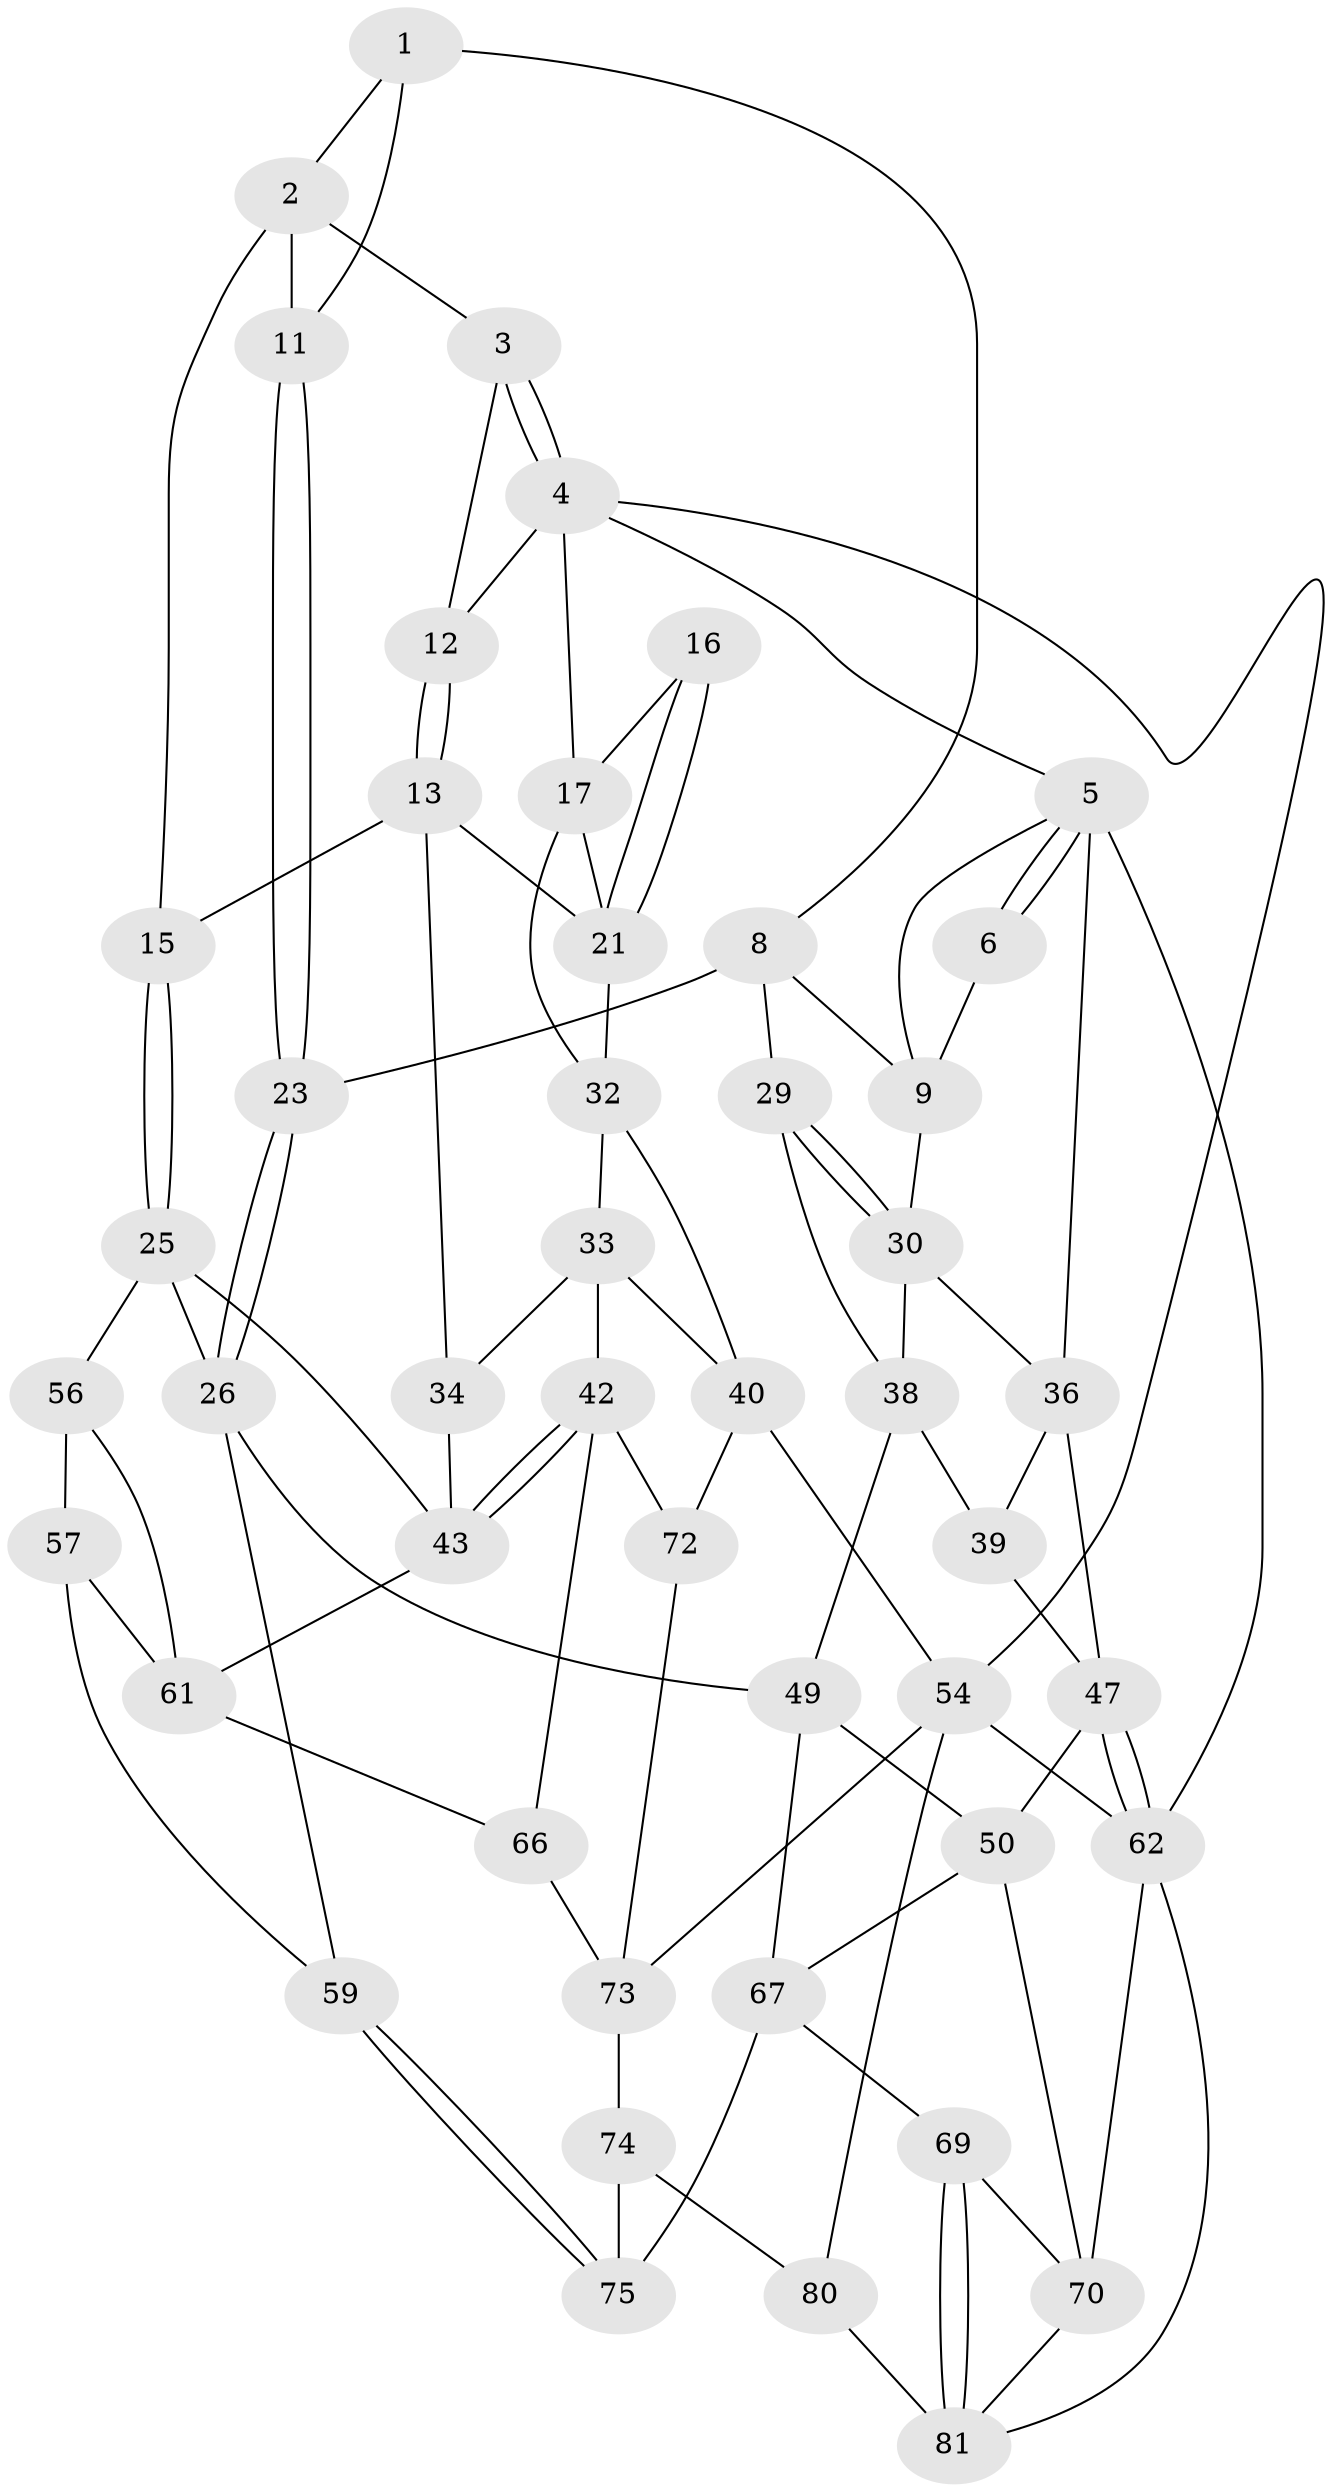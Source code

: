 // original degree distribution, {3: 0.036585365853658534, 4: 0.23170731707317074, 6: 0.23170731707317074, 5: 0.5}
// Generated by graph-tools (version 1.1) at 2025/42/03/06/25 10:42:35]
// undirected, 48 vertices, 99 edges
graph export_dot {
graph [start="1"]
  node [color=gray90,style=filled];
  1 [pos="+0.40793955061743653+0",super="+7"];
  2 [pos="+0.6256459296632577+0",super="+10"];
  3 [pos="+0.6323516467495311+0"];
  4 [pos="+1+0",super="+19"];
  5 [pos="+0+0",super="+28"];
  6 [pos="+0.1779310251016544+0"];
  8 [pos="+0.3596660725788254+0.22279686948596777",super="+24"];
  9 [pos="+0.18836061282112762+0.11504955179576838",super="+27"];
  11 [pos="+0.4903645078030471+0.17299940435654942"];
  12 [pos="+0.7270559064603394+0.02284515528760047",super="+20"];
  13 [pos="+0.7188377169977925+0.20284245159027936",super="+14"];
  15 [pos="+0.6338114086081796+0.32754332075366077"];
  16 [pos="+0.8845315219546009+0.09976378243911878"];
  17 [pos="+1+0.15430768081570845",super="+18"];
  21 [pos="+0.896760068060817+0.24199242950535077",super="+22"];
  23 [pos="+0.45907472732288906+0.3688003584359535"];
  25 [pos="+0.5959288376419114+0.3868799687848987",super="+45"];
  26 [pos="+0.588689602683659+0.38894721732513016",super="+52"];
  29 [pos="+0.40028875823461174+0.37273455708533093"];
  30 [pos="+0.19641192282846612+0.29976524099544877",super="+31"];
  32 [pos="+0.9199246819368126+0.294049766979905",super="+35"];
  33 [pos="+0.9168247814419453+0.2987061935936937",super="+41"];
  34 [pos="+0.8653202854075617+0.3464911483427697"];
  36 [pos="+0.11321598794888113+0.31094708161877216",super="+37"];
  38 [pos="+0.18755463045843784+0.44041941501461773",super="+46"];
  39 [pos="+0.10225029843860453+0.44725362315842554"];
  40 [pos="+1+0.588625546461242",super="+55"];
  42 [pos="+0.95457013275302+0.5756594120537226",super="+65"];
  43 [pos="+0.8651646512310823+0.5373398740083393",super="+44"];
  47 [pos="+0+0.576810704017949",super="+48"];
  49 [pos="+0.3126710823681593+0.579586263050053",super="+53"];
  50 [pos="+0.12647989316062833+0.6287889997173272",super="+51"];
  54 [pos="+1+1",super="+79"];
  56 [pos="+0.6675721745878365+0.5535387675496997",super="+60"];
  57 [pos="+0.6378331741847129+0.6208378678720102",super="+58"];
  59 [pos="+0.5681144929088088+0.6784302190733131"];
  61 [pos="+0.7560089372084751+0.6315711987180772",super="+64"];
  62 [pos="+0+0.8076720743610644",super="+63"];
  66 [pos="+0.7668350350671318+0.7748536638420701"];
  67 [pos="+0.3418652485705949+0.7881173946346207",super="+68"];
  69 [pos="+0.23299145932616802+0.8715318963013834"];
  70 [pos="+0.2138004882727565+0.884859653879754",super="+71"];
  72 [pos="+0.8963729869886775+0.8635377360725626"];
  73 [pos="+0.7541551477019001+0.7831930178032905",super="+77"];
  74 [pos="+0.6635994652322301+0.8169002449070646",super="+78"];
  75 [pos="+0.5701117553723077+0.6984790028129713",super="+76"];
  80 [pos="+0.5827207603319994+1"];
  81 [pos="+0.5744959472763288+1",super="+82"];
  1 -- 2;
  1 -- 8;
  1 -- 11;
  2 -- 3;
  2 -- 11;
  2 -- 15;
  3 -- 4;
  3 -- 4;
  3 -- 12;
  4 -- 5;
  4 -- 54;
  4 -- 12;
  4 -- 17;
  5 -- 6;
  5 -- 6;
  5 -- 62;
  5 -- 9;
  5 -- 36;
  6 -- 9;
  8 -- 9;
  8 -- 29;
  8 -- 23;
  9 -- 30;
  11 -- 23;
  11 -- 23;
  12 -- 13;
  12 -- 13;
  13 -- 21;
  13 -- 34;
  13 -- 15;
  15 -- 25;
  15 -- 25;
  16 -- 17;
  16 -- 21;
  16 -- 21;
  17 -- 21;
  17 -- 32;
  21 -- 32;
  23 -- 26;
  23 -- 26;
  25 -- 26;
  25 -- 56;
  25 -- 43;
  26 -- 59;
  26 -- 49;
  29 -- 30;
  29 -- 30;
  29 -- 38;
  30 -- 38;
  30 -- 36;
  32 -- 33;
  32 -- 40;
  33 -- 34;
  33 -- 40;
  33 -- 42;
  34 -- 43;
  36 -- 39;
  36 -- 47;
  38 -- 39;
  38 -- 49;
  39 -- 47;
  40 -- 72;
  40 -- 54;
  42 -- 43;
  42 -- 43;
  42 -- 72;
  42 -- 66;
  43 -- 61;
  47 -- 62;
  47 -- 62;
  47 -- 50;
  49 -- 50;
  49 -- 67;
  50 -- 67;
  50 -- 70;
  54 -- 80;
  54 -- 62;
  54 -- 73;
  56 -- 57 [weight=2];
  56 -- 61;
  57 -- 59;
  57 -- 61;
  59 -- 75;
  59 -- 75;
  61 -- 66;
  62 -- 70;
  62 -- 81;
  66 -- 73;
  67 -- 75;
  67 -- 69;
  69 -- 70;
  69 -- 81;
  69 -- 81;
  70 -- 81;
  72 -- 73;
  73 -- 74;
  74 -- 75 [weight=2];
  74 -- 80;
  80 -- 81;
}
